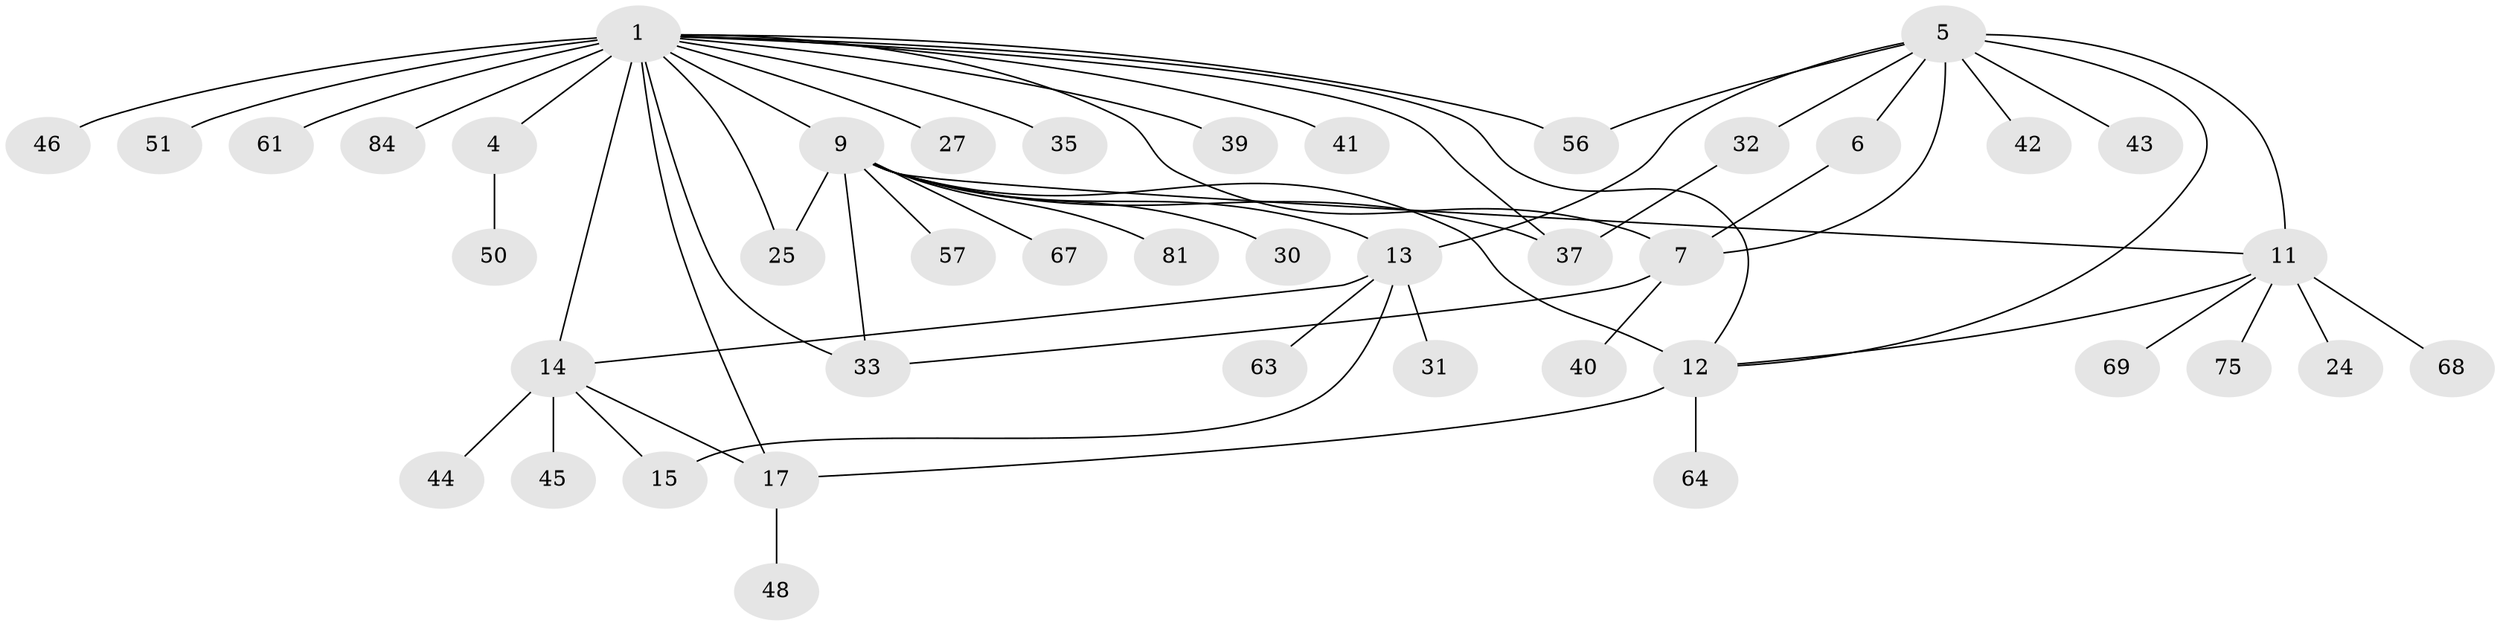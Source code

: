 // original degree distribution, {8: 0.022988505747126436, 13: 0.011494252873563218, 5: 0.034482758620689655, 4: 0.04597701149425287, 9: 0.011494252873563218, 6: 0.011494252873563218, 7: 0.04597701149425287, 11: 0.011494252873563218, 10: 0.011494252873563218, 12: 0.011494252873563218, 3: 0.09195402298850575, 1: 0.5057471264367817, 2: 0.1839080459770115}
// Generated by graph-tools (version 1.1) at 2025/16/03/09/25 04:16:00]
// undirected, 43 vertices, 58 edges
graph export_dot {
graph [start="1"]
  node [color=gray90,style=filled];
  1 [super="+2"];
  4;
  5 [super="+70+80+29+8"];
  6 [super="+72"];
  7 [super="+28"];
  9 [super="+10+82"];
  11 [super="+34+66"];
  12;
  13 [super="+16"];
  14 [super="+54+26+22+77+47"];
  15;
  17 [super="+18+20"];
  24;
  25;
  27;
  30;
  31;
  32 [super="+36"];
  33 [super="+38+86"];
  35 [super="+55"];
  37 [super="+60"];
  39;
  40;
  41;
  42;
  43 [super="+59"];
  44;
  45;
  46;
  48;
  50;
  51;
  56;
  57 [super="+87"];
  61;
  63;
  64;
  67;
  68;
  69;
  75;
  81;
  84 [super="+85"];
  1 -- 4 [weight=3];
  1 -- 12;
  1 -- 25;
  1 -- 61;
  1 -- 84;
  1 -- 7 [weight=2];
  1 -- 9;
  1 -- 14 [weight=3];
  1 -- 17 [weight=3];
  1 -- 27;
  1 -- 33;
  1 -- 35;
  1 -- 37;
  1 -- 39;
  1 -- 41;
  1 -- 46;
  1 -- 51;
  1 -- 56;
  4 -- 50;
  5 -- 6 [weight=2];
  5 -- 7 [weight=2];
  5 -- 12;
  5 -- 42;
  5 -- 43;
  5 -- 56;
  5 -- 32;
  5 -- 11;
  5 -- 13;
  6 -- 7;
  7 -- 40;
  7 -- 33;
  9 -- 11 [weight=2];
  9 -- 12 [weight=2];
  9 -- 30;
  9 -- 33;
  9 -- 67;
  9 -- 37;
  9 -- 13;
  9 -- 81;
  9 -- 25;
  9 -- 57;
  11 -- 12;
  11 -- 24;
  11 -- 68;
  11 -- 69;
  11 -- 75;
  12 -- 64;
  12 -- 17 [weight=2];
  13 -- 14 [weight=2];
  13 -- 15 [weight=2];
  13 -- 31;
  13 -- 63;
  14 -- 15;
  14 -- 45;
  14 -- 17;
  14 -- 44;
  17 -- 48;
  32 -- 37;
}
